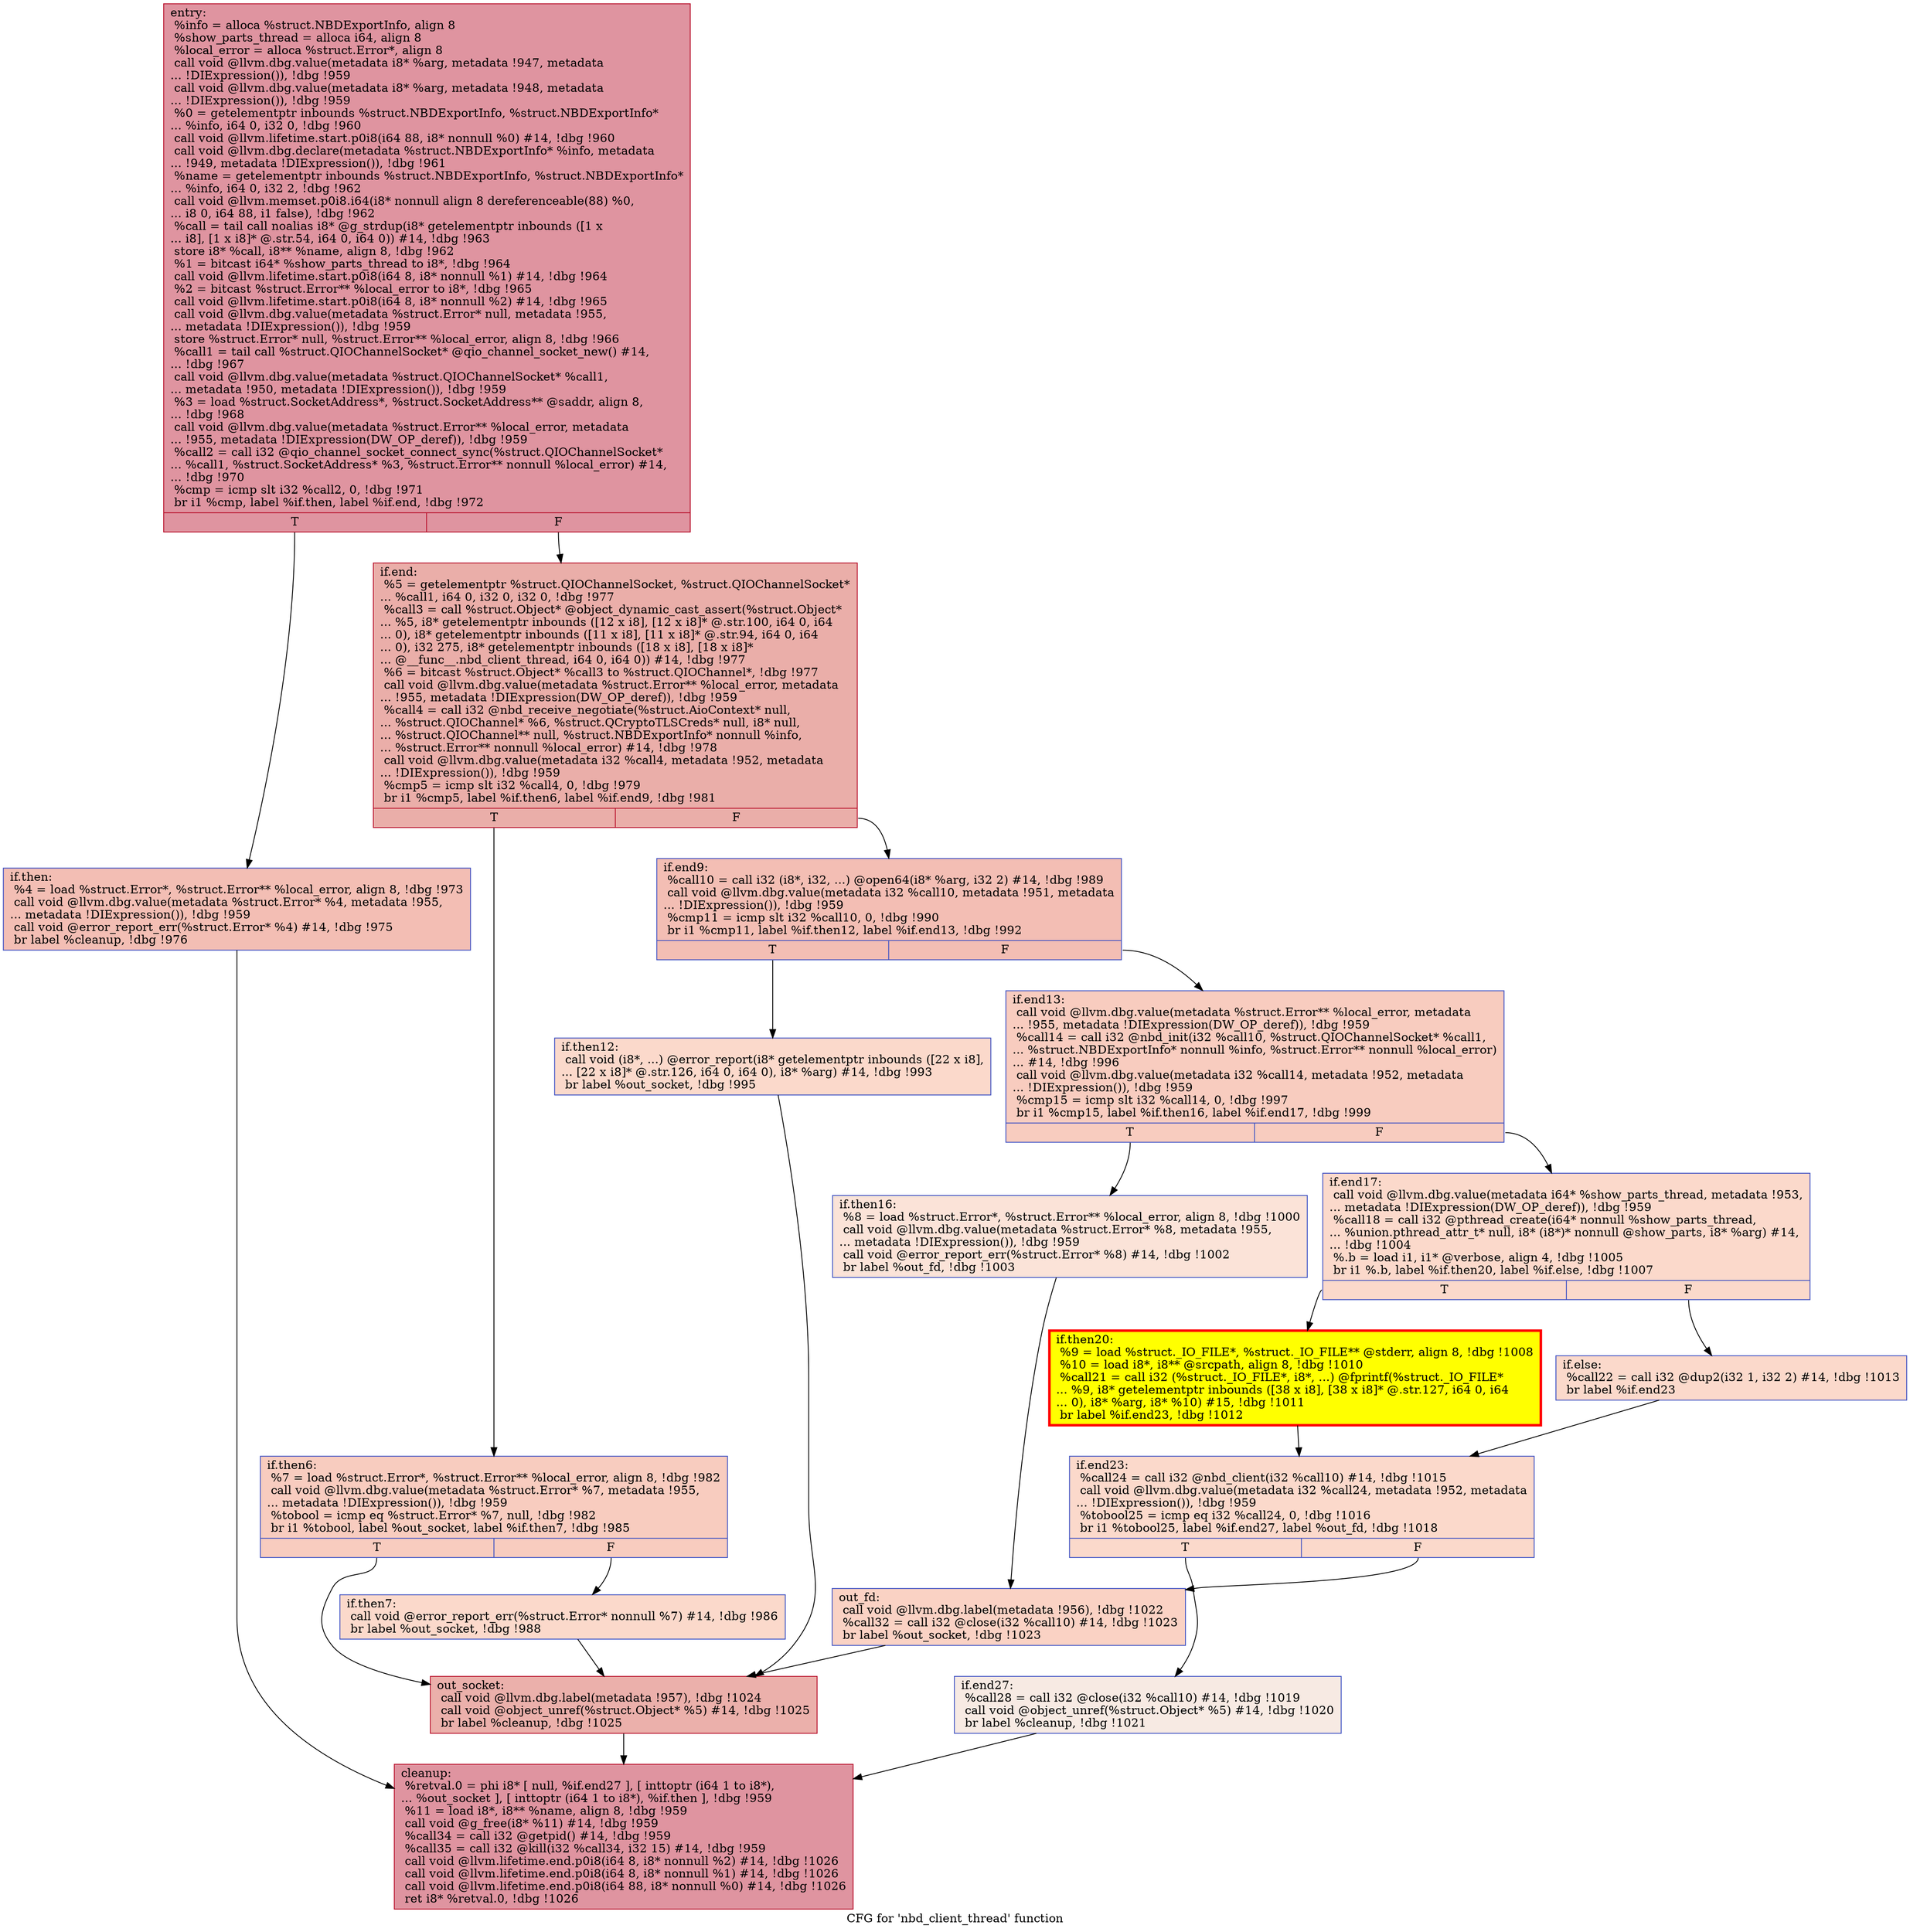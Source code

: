 digraph "CFG for 'nbd_client_thread' function" {
	label="CFG for 'nbd_client_thread' function";

	Node0x564678c21fc0 [shape=record,color="#b70d28ff", style=filled, fillcolor="#b70d2870",label="{entry:\l  %info = alloca %struct.NBDExportInfo, align 8\l  %show_parts_thread = alloca i64, align 8\l  %local_error = alloca %struct.Error*, align 8\l  call void @llvm.dbg.value(metadata i8* %arg, metadata !947, metadata\l... !DIExpression()), !dbg !959\l  call void @llvm.dbg.value(metadata i8* %arg, metadata !948, metadata\l... !DIExpression()), !dbg !959\l  %0 = getelementptr inbounds %struct.NBDExportInfo, %struct.NBDExportInfo*\l... %info, i64 0, i32 0, !dbg !960\l  call void @llvm.lifetime.start.p0i8(i64 88, i8* nonnull %0) #14, !dbg !960\l  call void @llvm.dbg.declare(metadata %struct.NBDExportInfo* %info, metadata\l... !949, metadata !DIExpression()), !dbg !961\l  %name = getelementptr inbounds %struct.NBDExportInfo, %struct.NBDExportInfo*\l... %info, i64 0, i32 2, !dbg !962\l  call void @llvm.memset.p0i8.i64(i8* nonnull align 8 dereferenceable(88) %0,\l... i8 0, i64 88, i1 false), !dbg !962\l  %call = tail call noalias i8* @g_strdup(i8* getelementptr inbounds ([1 x\l... i8], [1 x i8]* @.str.54, i64 0, i64 0)) #14, !dbg !963\l  store i8* %call, i8** %name, align 8, !dbg !962\l  %1 = bitcast i64* %show_parts_thread to i8*, !dbg !964\l  call void @llvm.lifetime.start.p0i8(i64 8, i8* nonnull %1) #14, !dbg !964\l  %2 = bitcast %struct.Error** %local_error to i8*, !dbg !965\l  call void @llvm.lifetime.start.p0i8(i64 8, i8* nonnull %2) #14, !dbg !965\l  call void @llvm.dbg.value(metadata %struct.Error* null, metadata !955,\l... metadata !DIExpression()), !dbg !959\l  store %struct.Error* null, %struct.Error** %local_error, align 8, !dbg !966\l  %call1 = tail call %struct.QIOChannelSocket* @qio_channel_socket_new() #14,\l... !dbg !967\l  call void @llvm.dbg.value(metadata %struct.QIOChannelSocket* %call1,\l... metadata !950, metadata !DIExpression()), !dbg !959\l  %3 = load %struct.SocketAddress*, %struct.SocketAddress** @saddr, align 8,\l... !dbg !968\l  call void @llvm.dbg.value(metadata %struct.Error** %local_error, metadata\l... !955, metadata !DIExpression(DW_OP_deref)), !dbg !959\l  %call2 = call i32 @qio_channel_socket_connect_sync(%struct.QIOChannelSocket*\l... %call1, %struct.SocketAddress* %3, %struct.Error** nonnull %local_error) #14,\l... !dbg !970\l  %cmp = icmp slt i32 %call2, 0, !dbg !971\l  br i1 %cmp, label %if.then, label %if.end, !dbg !972\l|{<s0>T|<s1>F}}"];
	Node0x564678c21fc0:s0 -> Node0x564678c267f0;
	Node0x564678c21fc0:s1 -> Node0x564678c26860;
	Node0x564678c267f0 [shape=record,color="#3d50c3ff", style=filled, fillcolor="#e36c5570",label="{if.then:                                          \l  %4 = load %struct.Error*, %struct.Error** %local_error, align 8, !dbg !973\l  call void @llvm.dbg.value(metadata %struct.Error* %4, metadata !955,\l... metadata !DIExpression()), !dbg !959\l  call void @error_report_err(%struct.Error* %4) #14, !dbg !975\l  br label %cleanup, !dbg !976\l}"];
	Node0x564678c267f0 -> Node0x564678c2f570;
	Node0x564678c26860 [shape=record,color="#b70d28ff", style=filled, fillcolor="#d0473d70",label="{if.end:                                           \l  %5 = getelementptr %struct.QIOChannelSocket, %struct.QIOChannelSocket*\l... %call1, i64 0, i32 0, i32 0, !dbg !977\l  %call3 = call %struct.Object* @object_dynamic_cast_assert(%struct.Object*\l... %5, i8* getelementptr inbounds ([12 x i8], [12 x i8]* @.str.100, i64 0, i64\l... 0), i8* getelementptr inbounds ([11 x i8], [11 x i8]* @.str.94, i64 0, i64\l... 0), i32 275, i8* getelementptr inbounds ([18 x i8], [18 x i8]*\l... @__func__.nbd_client_thread, i64 0, i64 0)) #14, !dbg !977\l  %6 = bitcast %struct.Object* %call3 to %struct.QIOChannel*, !dbg !977\l  call void @llvm.dbg.value(metadata %struct.Error** %local_error, metadata\l... !955, metadata !DIExpression(DW_OP_deref)), !dbg !959\l  %call4 = call i32 @nbd_receive_negotiate(%struct.AioContext* null,\l... %struct.QIOChannel* %6, %struct.QCryptoTLSCreds* null, i8* null,\l... %struct.QIOChannel** null, %struct.NBDExportInfo* nonnull %info,\l... %struct.Error** nonnull %local_error) #14, !dbg !978\l  call void @llvm.dbg.value(metadata i32 %call4, metadata !952, metadata\l... !DIExpression()), !dbg !959\l  %cmp5 = icmp slt i32 %call4, 0, !dbg !979\l  br i1 %cmp5, label %if.then6, label %if.end9, !dbg !981\l|{<s0>T|<s1>F}}"];
	Node0x564678c26860:s0 -> Node0x564678c282a0;
	Node0x564678c26860:s1 -> Node0x564678c28c70;
	Node0x564678c282a0 [shape=record,color="#3d50c3ff", style=filled, fillcolor="#f08b6e70",label="{if.then6:                                         \l  %7 = load %struct.Error*, %struct.Error** %local_error, align 8, !dbg !982\l  call void @llvm.dbg.value(metadata %struct.Error* %7, metadata !955,\l... metadata !DIExpression()), !dbg !959\l  %tobool = icmp eq %struct.Error* %7, null, !dbg !982\l  br i1 %tobool, label %out_socket, label %if.then7, !dbg !985\l|{<s0>T|<s1>F}}"];
	Node0x564678c282a0:s0 -> Node0x564678c297b0;
	Node0x564678c282a0:s1 -> Node0x564678c29030;
	Node0x564678c29030 [shape=record,color="#3d50c3ff", style=filled, fillcolor="#f7a88970",label="{if.then7:                                         \l  call void @error_report_err(%struct.Error* nonnull %7) #14, !dbg !986\l  br label %out_socket, !dbg !988\l}"];
	Node0x564678c29030 -> Node0x564678c297b0;
	Node0x564678c28c70 [shape=record,color="#3d50c3ff", style=filled, fillcolor="#e36c5570",label="{if.end9:                                          \l  %call10 = call i32 (i8*, i32, ...) @open64(i8* %arg, i32 2) #14, !dbg !989\l  call void @llvm.dbg.value(metadata i32 %call10, metadata !951, metadata\l... !DIExpression()), !dbg !959\l  %cmp11 = icmp slt i32 %call10, 0, !dbg !990\l  br i1 %cmp11, label %if.then12, label %if.end13, !dbg !992\l|{<s0>T|<s1>F}}"];
	Node0x564678c28c70:s0 -> Node0x564678c29ba0;
	Node0x564678c28c70:s1 -> Node0x564678c29c10;
	Node0x564678c29ba0 [shape=record,color="#3d50c3ff", style=filled, fillcolor="#f7a88970",label="{if.then12:                                        \l  call void (i8*, ...) @error_report(i8* getelementptr inbounds ([22 x i8],\l... [22 x i8]* @.str.126, i64 0, i64 0), i8* %arg) #14, !dbg !993\l  br label %out_socket, !dbg !995\l}"];
	Node0x564678c29ba0 -> Node0x564678c297b0;
	Node0x564678c29c10 [shape=record,color="#3d50c3ff", style=filled, fillcolor="#f08b6e70",label="{if.end13:                                         \l  call void @llvm.dbg.value(metadata %struct.Error** %local_error, metadata\l... !955, metadata !DIExpression(DW_OP_deref)), !dbg !959\l  %call14 = call i32 @nbd_init(i32 %call10, %struct.QIOChannelSocket* %call1,\l... %struct.NBDExportInfo* nonnull %info, %struct.Error** nonnull %local_error)\l... #14, !dbg !996\l  call void @llvm.dbg.value(metadata i32 %call14, metadata !952, metadata\l... !DIExpression()), !dbg !959\l  %cmp15 = icmp slt i32 %call14, 0, !dbg !997\l  br i1 %cmp15, label %if.then16, label %if.end17, !dbg !999\l|{<s0>T|<s1>F}}"];
	Node0x564678c29c10:s0 -> Node0x564678c2b1d0;
	Node0x564678c29c10:s1 -> Node0x564678c2b220;
	Node0x564678c2b1d0 [shape=record,color="#3d50c3ff", style=filled, fillcolor="#f6bfa670",label="{if.then16:                                        \l  %8 = load %struct.Error*, %struct.Error** %local_error, align 8, !dbg !1000\l  call void @llvm.dbg.value(metadata %struct.Error* %8, metadata !955,\l... metadata !DIExpression()), !dbg !959\l  call void @error_report_err(%struct.Error* %8) #14, !dbg !1002\l  br label %out_fd, !dbg !1003\l}"];
	Node0x564678c2b1d0 -> Node0x564678c2b630;
	Node0x564678c2b220 [shape=record,color="#3d50c3ff", style=filled, fillcolor="#f7a88970",label="{if.end17:                                         \l  call void @llvm.dbg.value(metadata i64* %show_parts_thread, metadata !953,\l... metadata !DIExpression(DW_OP_deref)), !dbg !959\l  %call18 = call i32 @pthread_create(i64* nonnull %show_parts_thread,\l... %union.pthread_attr_t* null, i8* (i8*)* nonnull @show_parts, i8* %arg) #14,\l... !dbg !1004\l  %.b = load i1, i1* @verbose, align 4, !dbg !1005\l  br i1 %.b, label %if.then20, label %if.else, !dbg !1007\l|{<s0>T|<s1>F}}"];
	Node0x564678c2b220:s0 -> Node0x5646789ff890;
	Node0x564678c2b220:s1 -> Node0x564678c2be40;
	Node0x5646789ff890 [shape=record,penwidth=3.0, style="filled", color="red", fillcolor="yellow",label="{if.then20:                                        \l  %9 = load %struct._IO_FILE*, %struct._IO_FILE** @stderr, align 8, !dbg !1008\l  %10 = load i8*, i8** @srcpath, align 8, !dbg !1010\l  %call21 = call i32 (%struct._IO_FILE*, i8*, ...) @fprintf(%struct._IO_FILE*\l... %9, i8* getelementptr inbounds ([38 x i8], [38 x i8]* @.str.127, i64 0, i64\l... 0), i8* %arg, i8* %10) #15, !dbg !1011\l  br label %if.end23, !dbg !1012\l}"];
	Node0x5646789ff890 -> Node0x564678c2bdf0;
	Node0x564678c2be40 [shape=record,color="#3d50c3ff", style=filled, fillcolor="#f7a88970",label="{if.else:                                          \l  %call22 = call i32 @dup2(i32 1, i32 2) #14, !dbg !1013\l  br label %if.end23\l}"];
	Node0x564678c2be40 -> Node0x564678c2bdf0;
	Node0x564678c2bdf0 [shape=record,color="#3d50c3ff", style=filled, fillcolor="#f7a88970",label="{if.end23:                                         \l  %call24 = call i32 @nbd_client(i32 %call10) #14, !dbg !1015\l  call void @llvm.dbg.value(metadata i32 %call24, metadata !952, metadata\l... !DIExpression()), !dbg !959\l  %tobool25 = icmp eq i32 %call24, 0, !dbg !1016\l  br i1 %tobool25, label %if.end27, label %out_fd, !dbg !1018\l|{<s0>T|<s1>F}}"];
	Node0x564678c2bdf0:s0 -> Node0x564678c2e1c0;
	Node0x564678c2bdf0:s1 -> Node0x564678c2b630;
	Node0x564678c2e1c0 [shape=record,color="#3d50c3ff", style=filled, fillcolor="#eed0c070",label="{if.end27:                                         \l  %call28 = call i32 @close(i32 %call10) #14, !dbg !1019\l  call void @object_unref(%struct.Object* %5) #14, !dbg !1020\l  br label %cleanup, !dbg !1021\l}"];
	Node0x564678c2e1c0 -> Node0x564678c2f570;
	Node0x564678c2b630 [shape=record,color="#3d50c3ff", style=filled, fillcolor="#f4987a70",label="{out_fd:                                           \l  call void @llvm.dbg.label(metadata !956), !dbg !1022\l  %call32 = call i32 @close(i32 %call10) #14, !dbg !1023\l  br label %out_socket, !dbg !1023\l}"];
	Node0x564678c2b630 -> Node0x564678c297b0;
	Node0x564678c297b0 [shape=record,color="#b70d28ff", style=filled, fillcolor="#d24b4070",label="{out_socket:                                       \l  call void @llvm.dbg.label(metadata !957), !dbg !1024\l  call void @object_unref(%struct.Object* %5) #14, !dbg !1025\l  br label %cleanup, !dbg !1025\l}"];
	Node0x564678c297b0 -> Node0x564678c2f570;
	Node0x564678c2f570 [shape=record,color="#b70d28ff", style=filled, fillcolor="#b70d2870",label="{cleanup:                                          \l  %retval.0 = phi i8* [ null, %if.end27 ], [ inttoptr (i64 1 to i8*),\l... %out_socket ], [ inttoptr (i64 1 to i8*), %if.then ], !dbg !959\l  %11 = load i8*, i8** %name, align 8, !dbg !959\l  call void @g_free(i8* %11) #14, !dbg !959\l  %call34 = call i32 @getpid() #14, !dbg !959\l  %call35 = call i32 @kill(i32 %call34, i32 15) #14, !dbg !959\l  call void @llvm.lifetime.end.p0i8(i64 8, i8* nonnull %2) #14, !dbg !1026\l  call void @llvm.lifetime.end.p0i8(i64 8, i8* nonnull %1) #14, !dbg !1026\l  call void @llvm.lifetime.end.p0i8(i64 88, i8* nonnull %0) #14, !dbg !1026\l  ret i8* %retval.0, !dbg !1026\l}"];
}

